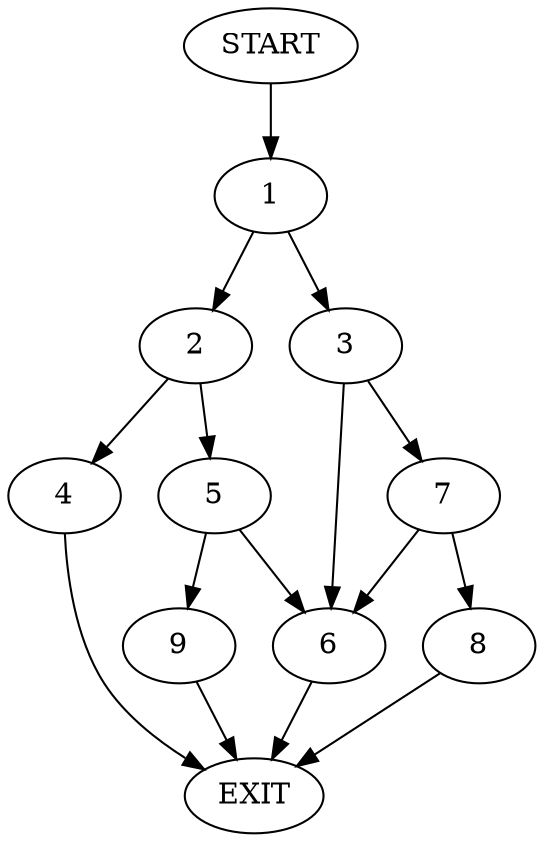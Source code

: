 digraph {
0 [label="START"]
10 [label="EXIT"]
0 -> 1
1 -> 2
1 -> 3
2 -> 4
2 -> 5
3 -> 6
3 -> 7
6 -> 10
7 -> 8
7 -> 6
8 -> 10
4 -> 10
5 -> 9
5 -> 6
9 -> 10
}
